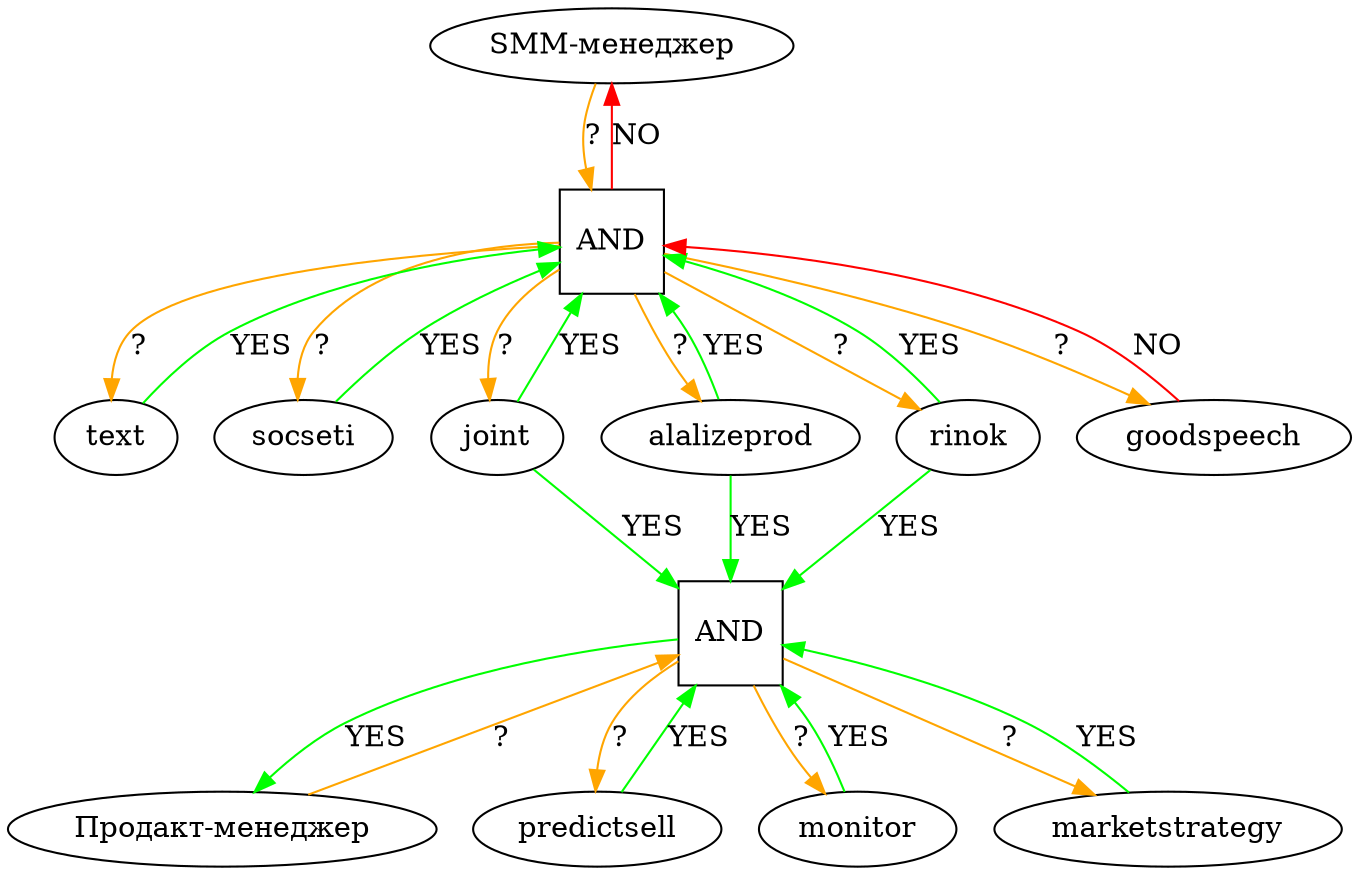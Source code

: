 digraph G {
    {"SMM-менеджер"} 
    
    AND_1, AND_2 [label="AND", shape=square]

    {"Продакт-менеджер"}

    "SMM-менеджер" -> AND_1 -> {text, socseti, joint, alalizeprod, rinok, goodspeech} [label="?", color=orange]
    {text, socseti, joint, alalizeprod, rinok} -> AND_1 [label="YES", color=green]
    goodspeech -> AND_1 -> "SMM-менеджер" [label="NO", color=red]
    
    {joint, alalizeprod, rinok} -> AND_2 [label="YES", color=green]
    "Продакт-менеджер" -> AND_2 -> {predictsell, monitor, marketstrategy} [label="?", color=orange]
    {predictsell, monitor, marketstrategy} -> AND_2 -> "Продакт-менеджер" [label="YES", color=green]

}
